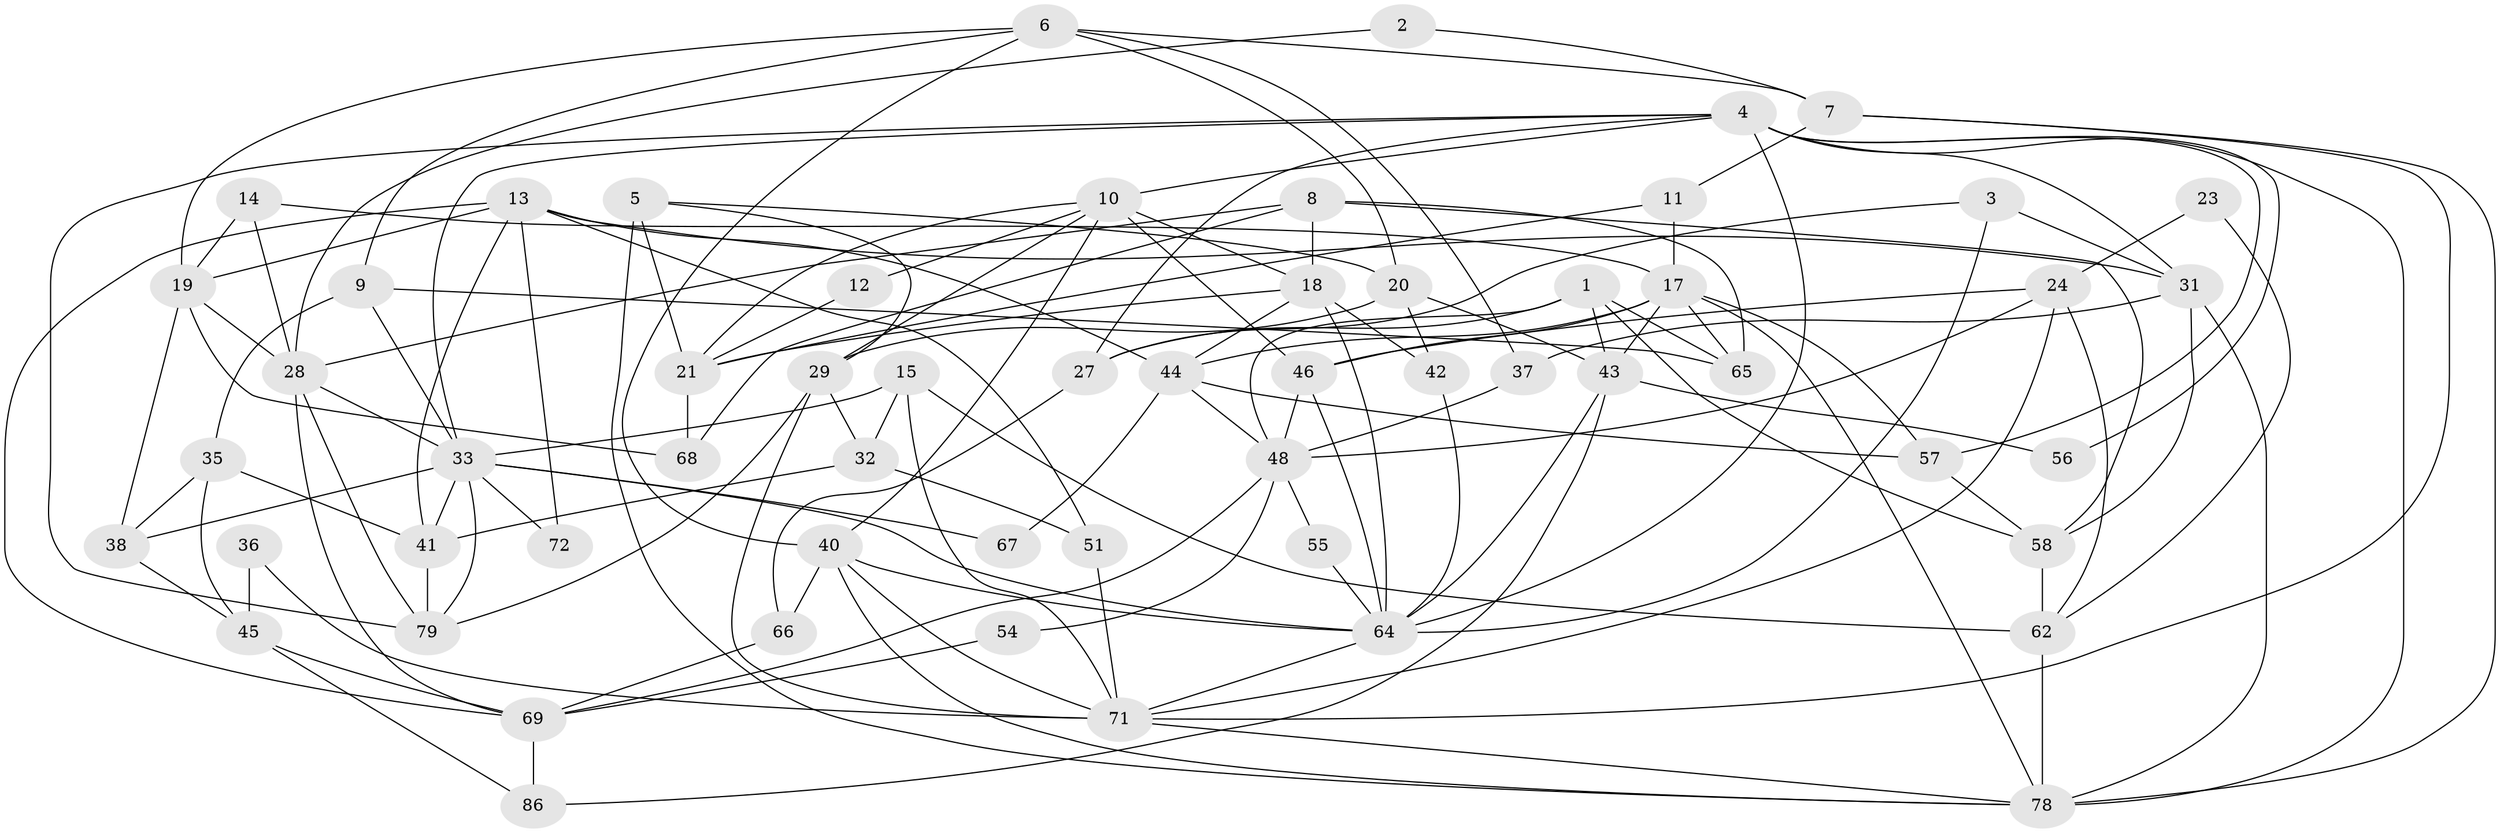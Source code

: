 // Generated by graph-tools (version 1.1) at 2025/24/03/03/25 07:24:03]
// undirected, 58 vertices, 140 edges
graph export_dot {
graph [start="1"]
  node [color=gray90,style=filled];
  1 [super="+34"];
  2;
  3;
  4 [super="+49"];
  5;
  6 [super="+22"];
  7;
  8;
  9 [super="+53"];
  10 [super="+16"];
  11;
  12 [super="+84"];
  13 [super="+63"];
  14;
  15;
  17 [super="+59"];
  18 [super="+26"];
  19 [super="+25"];
  20 [super="+73"];
  21 [super="+77"];
  23;
  24 [super="+47"];
  27;
  28 [super="+81"];
  29 [super="+30"];
  31 [super="+39"];
  32 [super="+61"];
  33 [super="+52"];
  35;
  36;
  37;
  38;
  40 [super="+76"];
  41 [super="+74"];
  42;
  43 [super="+85"];
  44;
  45 [super="+50"];
  46;
  48 [super="+60"];
  51;
  54;
  55;
  56;
  57;
  58;
  62 [super="+80"];
  64 [super="+70"];
  65;
  66;
  67;
  68;
  69 [super="+83"];
  71 [super="+75"];
  72;
  78 [super="+82"];
  79;
  86;
  1 -- 48;
  1 -- 43;
  1 -- 65;
  1 -- 58;
  1 -- 27;
  2 -- 7;
  2 -- 28;
  3 -- 31;
  3 -- 27;
  3 -- 64;
  4 -- 10;
  4 -- 27;
  4 -- 31;
  4 -- 64;
  4 -- 56;
  4 -- 57;
  4 -- 78;
  4 -- 79;
  4 -- 33;
  5 -- 78;
  5 -- 21;
  5 -- 29;
  5 -- 20;
  6 -- 40;
  6 -- 7;
  6 -- 9;
  6 -- 19;
  6 -- 37;
  6 -- 20;
  7 -- 11;
  7 -- 71;
  7 -- 78;
  8 -- 65;
  8 -- 18;
  8 -- 58;
  8 -- 68;
  8 -- 28;
  9 -- 65;
  9 -- 35;
  9 -- 33;
  10 -- 21;
  10 -- 40;
  10 -- 18;
  10 -- 12;
  10 -- 46;
  10 -- 29;
  11 -- 17;
  11 -- 21;
  12 -- 21 [weight=2];
  13 -- 41;
  13 -- 44;
  13 -- 51;
  13 -- 69;
  13 -- 72;
  13 -- 19;
  13 -- 31;
  14 -- 17;
  14 -- 19;
  14 -- 28;
  15 -- 33;
  15 -- 62;
  15 -- 32;
  15 -- 71;
  17 -- 65;
  17 -- 78;
  17 -- 57;
  17 -- 43;
  17 -- 44;
  17 -- 46;
  18 -- 44;
  18 -- 42;
  18 -- 21;
  18 -- 64;
  19 -- 38;
  19 -- 68;
  19 -- 28;
  20 -- 43;
  20 -- 42;
  20 -- 29;
  21 -- 68;
  23 -- 24;
  23 -- 62;
  24 -- 62;
  24 -- 46;
  24 -- 48;
  24 -- 71;
  27 -- 66;
  28 -- 69;
  28 -- 33;
  28 -- 79;
  29 -- 79;
  29 -- 32;
  29 -- 71;
  31 -- 37;
  31 -- 58;
  31 -- 78;
  32 -- 51;
  32 -- 41;
  33 -- 64 [weight=2];
  33 -- 79;
  33 -- 67;
  33 -- 38;
  33 -- 72;
  33 -- 41;
  35 -- 38;
  35 -- 45;
  35 -- 41;
  36 -- 45;
  36 -- 71;
  37 -- 48;
  38 -- 45;
  40 -- 66 [weight=2];
  40 -- 78;
  40 -- 64;
  40 -- 71;
  41 -- 79;
  42 -- 64;
  43 -- 56;
  43 -- 86;
  43 -- 64;
  44 -- 57;
  44 -- 48;
  44 -- 67;
  45 -- 86;
  45 -- 69;
  46 -- 64;
  46 -- 48;
  48 -- 54;
  48 -- 69;
  48 -- 55;
  51 -- 71;
  54 -- 69;
  55 -- 64;
  57 -- 58;
  58 -- 62;
  62 -- 78 [weight=2];
  64 -- 71;
  66 -- 69;
  69 -- 86;
  71 -- 78;
}
